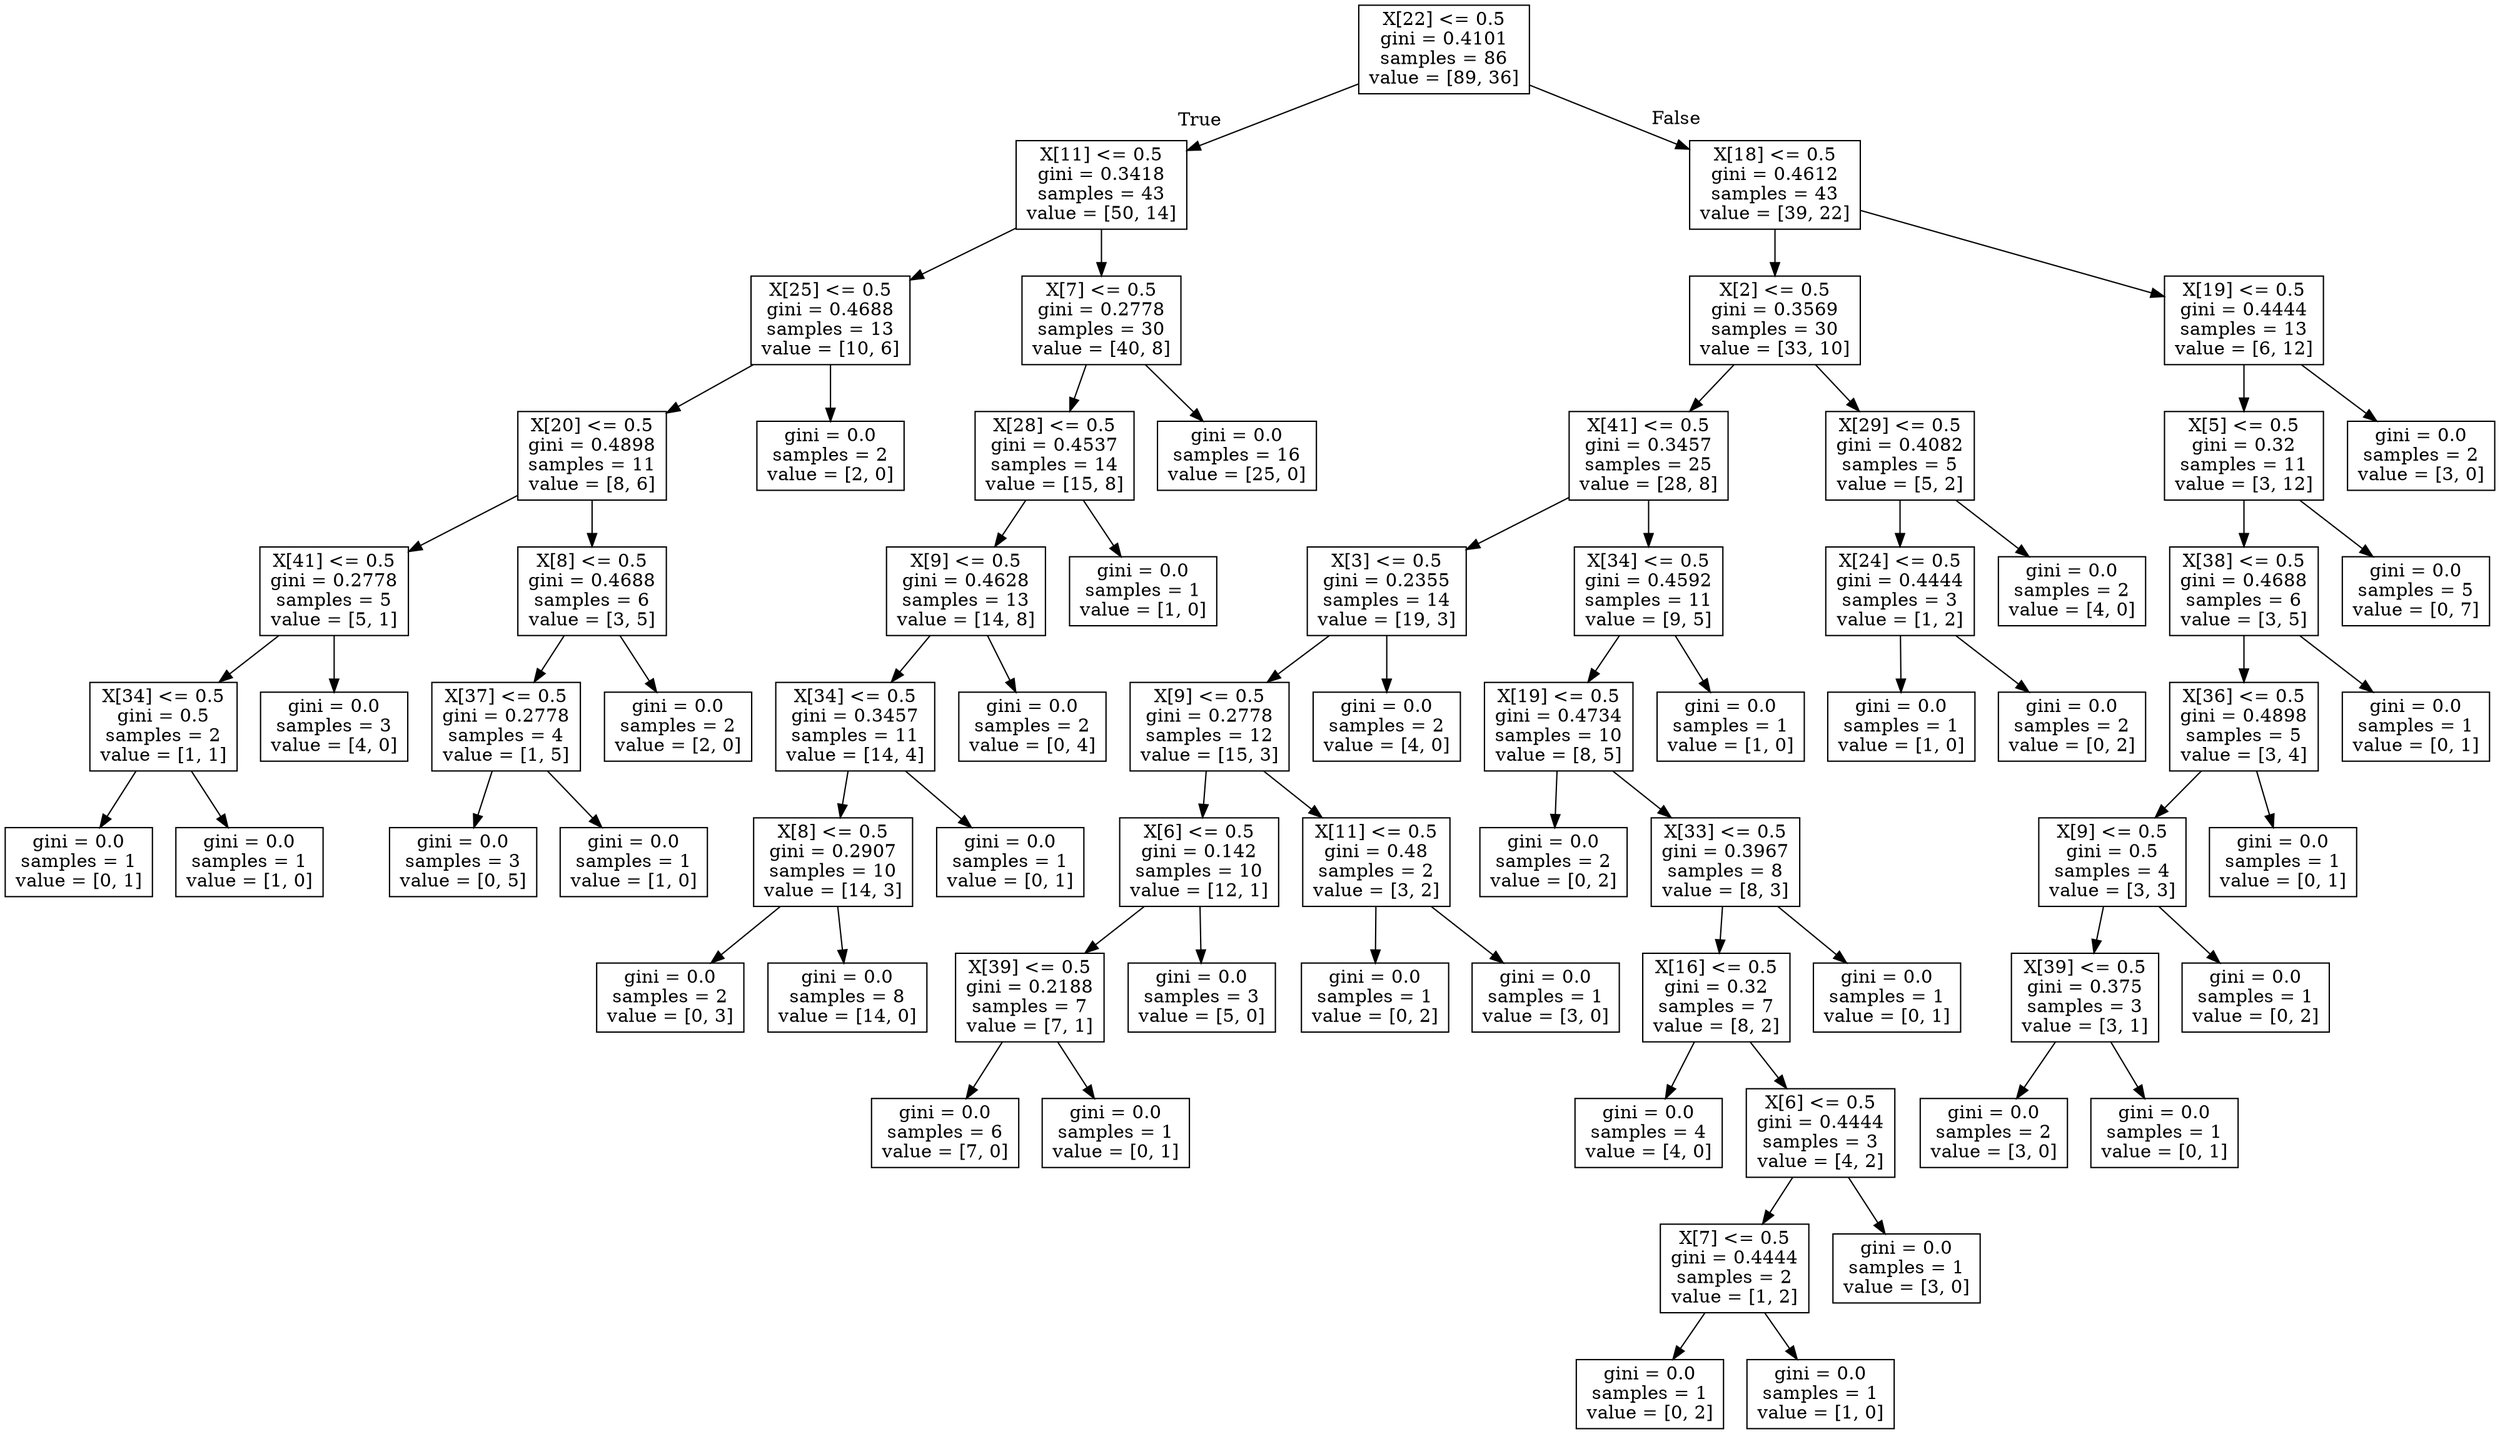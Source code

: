 digraph Tree {
node [shape=box] ;
0 [label="X[22] <= 0.5\ngini = 0.4101\nsamples = 86\nvalue = [89, 36]"] ;
1 [label="X[11] <= 0.5\ngini = 0.3418\nsamples = 43\nvalue = [50, 14]"] ;
0 -> 1 [labeldistance=2.5, labelangle=45, headlabel="True"] ;
2 [label="X[25] <= 0.5\ngini = 0.4688\nsamples = 13\nvalue = [10, 6]"] ;
1 -> 2 ;
3 [label="X[20] <= 0.5\ngini = 0.4898\nsamples = 11\nvalue = [8, 6]"] ;
2 -> 3 ;
4 [label="X[41] <= 0.5\ngini = 0.2778\nsamples = 5\nvalue = [5, 1]"] ;
3 -> 4 ;
5 [label="X[34] <= 0.5\ngini = 0.5\nsamples = 2\nvalue = [1, 1]"] ;
4 -> 5 ;
6 [label="gini = 0.0\nsamples = 1\nvalue = [0, 1]"] ;
5 -> 6 ;
7 [label="gini = 0.0\nsamples = 1\nvalue = [1, 0]"] ;
5 -> 7 ;
8 [label="gini = 0.0\nsamples = 3\nvalue = [4, 0]"] ;
4 -> 8 ;
9 [label="X[8] <= 0.5\ngini = 0.4688\nsamples = 6\nvalue = [3, 5]"] ;
3 -> 9 ;
10 [label="X[37] <= 0.5\ngini = 0.2778\nsamples = 4\nvalue = [1, 5]"] ;
9 -> 10 ;
11 [label="gini = 0.0\nsamples = 3\nvalue = [0, 5]"] ;
10 -> 11 ;
12 [label="gini = 0.0\nsamples = 1\nvalue = [1, 0]"] ;
10 -> 12 ;
13 [label="gini = 0.0\nsamples = 2\nvalue = [2, 0]"] ;
9 -> 13 ;
14 [label="gini = 0.0\nsamples = 2\nvalue = [2, 0]"] ;
2 -> 14 ;
15 [label="X[7] <= 0.5\ngini = 0.2778\nsamples = 30\nvalue = [40, 8]"] ;
1 -> 15 ;
16 [label="X[28] <= 0.5\ngini = 0.4537\nsamples = 14\nvalue = [15, 8]"] ;
15 -> 16 ;
17 [label="X[9] <= 0.5\ngini = 0.4628\nsamples = 13\nvalue = [14, 8]"] ;
16 -> 17 ;
18 [label="X[34] <= 0.5\ngini = 0.3457\nsamples = 11\nvalue = [14, 4]"] ;
17 -> 18 ;
19 [label="X[8] <= 0.5\ngini = 0.2907\nsamples = 10\nvalue = [14, 3]"] ;
18 -> 19 ;
20 [label="gini = 0.0\nsamples = 2\nvalue = [0, 3]"] ;
19 -> 20 ;
21 [label="gini = 0.0\nsamples = 8\nvalue = [14, 0]"] ;
19 -> 21 ;
22 [label="gini = 0.0\nsamples = 1\nvalue = [0, 1]"] ;
18 -> 22 ;
23 [label="gini = 0.0\nsamples = 2\nvalue = [0, 4]"] ;
17 -> 23 ;
24 [label="gini = 0.0\nsamples = 1\nvalue = [1, 0]"] ;
16 -> 24 ;
25 [label="gini = 0.0\nsamples = 16\nvalue = [25, 0]"] ;
15 -> 25 ;
26 [label="X[18] <= 0.5\ngini = 0.4612\nsamples = 43\nvalue = [39, 22]"] ;
0 -> 26 [labeldistance=2.5, labelangle=-45, headlabel="False"] ;
27 [label="X[2] <= 0.5\ngini = 0.3569\nsamples = 30\nvalue = [33, 10]"] ;
26 -> 27 ;
28 [label="X[41] <= 0.5\ngini = 0.3457\nsamples = 25\nvalue = [28, 8]"] ;
27 -> 28 ;
29 [label="X[3] <= 0.5\ngini = 0.2355\nsamples = 14\nvalue = [19, 3]"] ;
28 -> 29 ;
30 [label="X[9] <= 0.5\ngini = 0.2778\nsamples = 12\nvalue = [15, 3]"] ;
29 -> 30 ;
31 [label="X[6] <= 0.5\ngini = 0.142\nsamples = 10\nvalue = [12, 1]"] ;
30 -> 31 ;
32 [label="X[39] <= 0.5\ngini = 0.2188\nsamples = 7\nvalue = [7, 1]"] ;
31 -> 32 ;
33 [label="gini = 0.0\nsamples = 6\nvalue = [7, 0]"] ;
32 -> 33 ;
34 [label="gini = 0.0\nsamples = 1\nvalue = [0, 1]"] ;
32 -> 34 ;
35 [label="gini = 0.0\nsamples = 3\nvalue = [5, 0]"] ;
31 -> 35 ;
36 [label="X[11] <= 0.5\ngini = 0.48\nsamples = 2\nvalue = [3, 2]"] ;
30 -> 36 ;
37 [label="gini = 0.0\nsamples = 1\nvalue = [0, 2]"] ;
36 -> 37 ;
38 [label="gini = 0.0\nsamples = 1\nvalue = [3, 0]"] ;
36 -> 38 ;
39 [label="gini = 0.0\nsamples = 2\nvalue = [4, 0]"] ;
29 -> 39 ;
40 [label="X[34] <= 0.5\ngini = 0.4592\nsamples = 11\nvalue = [9, 5]"] ;
28 -> 40 ;
41 [label="X[19] <= 0.5\ngini = 0.4734\nsamples = 10\nvalue = [8, 5]"] ;
40 -> 41 ;
42 [label="gini = 0.0\nsamples = 2\nvalue = [0, 2]"] ;
41 -> 42 ;
43 [label="X[33] <= 0.5\ngini = 0.3967\nsamples = 8\nvalue = [8, 3]"] ;
41 -> 43 ;
44 [label="X[16] <= 0.5\ngini = 0.32\nsamples = 7\nvalue = [8, 2]"] ;
43 -> 44 ;
45 [label="gini = 0.0\nsamples = 4\nvalue = [4, 0]"] ;
44 -> 45 ;
46 [label="X[6] <= 0.5\ngini = 0.4444\nsamples = 3\nvalue = [4, 2]"] ;
44 -> 46 ;
47 [label="X[7] <= 0.5\ngini = 0.4444\nsamples = 2\nvalue = [1, 2]"] ;
46 -> 47 ;
48 [label="gini = 0.0\nsamples = 1\nvalue = [0, 2]"] ;
47 -> 48 ;
49 [label="gini = 0.0\nsamples = 1\nvalue = [1, 0]"] ;
47 -> 49 ;
50 [label="gini = 0.0\nsamples = 1\nvalue = [3, 0]"] ;
46 -> 50 ;
51 [label="gini = 0.0\nsamples = 1\nvalue = [0, 1]"] ;
43 -> 51 ;
52 [label="gini = 0.0\nsamples = 1\nvalue = [1, 0]"] ;
40 -> 52 ;
53 [label="X[29] <= 0.5\ngini = 0.4082\nsamples = 5\nvalue = [5, 2]"] ;
27 -> 53 ;
54 [label="X[24] <= 0.5\ngini = 0.4444\nsamples = 3\nvalue = [1, 2]"] ;
53 -> 54 ;
55 [label="gini = 0.0\nsamples = 1\nvalue = [1, 0]"] ;
54 -> 55 ;
56 [label="gini = 0.0\nsamples = 2\nvalue = [0, 2]"] ;
54 -> 56 ;
57 [label="gini = 0.0\nsamples = 2\nvalue = [4, 0]"] ;
53 -> 57 ;
58 [label="X[19] <= 0.5\ngini = 0.4444\nsamples = 13\nvalue = [6, 12]"] ;
26 -> 58 ;
59 [label="X[5] <= 0.5\ngini = 0.32\nsamples = 11\nvalue = [3, 12]"] ;
58 -> 59 ;
60 [label="X[38] <= 0.5\ngini = 0.4688\nsamples = 6\nvalue = [3, 5]"] ;
59 -> 60 ;
61 [label="X[36] <= 0.5\ngini = 0.4898\nsamples = 5\nvalue = [3, 4]"] ;
60 -> 61 ;
62 [label="X[9] <= 0.5\ngini = 0.5\nsamples = 4\nvalue = [3, 3]"] ;
61 -> 62 ;
63 [label="X[39] <= 0.5\ngini = 0.375\nsamples = 3\nvalue = [3, 1]"] ;
62 -> 63 ;
64 [label="gini = 0.0\nsamples = 2\nvalue = [3, 0]"] ;
63 -> 64 ;
65 [label="gini = 0.0\nsamples = 1\nvalue = [0, 1]"] ;
63 -> 65 ;
66 [label="gini = 0.0\nsamples = 1\nvalue = [0, 2]"] ;
62 -> 66 ;
67 [label="gini = 0.0\nsamples = 1\nvalue = [0, 1]"] ;
61 -> 67 ;
68 [label="gini = 0.0\nsamples = 1\nvalue = [0, 1]"] ;
60 -> 68 ;
69 [label="gini = 0.0\nsamples = 5\nvalue = [0, 7]"] ;
59 -> 69 ;
70 [label="gini = 0.0\nsamples = 2\nvalue = [3, 0]"] ;
58 -> 70 ;
}